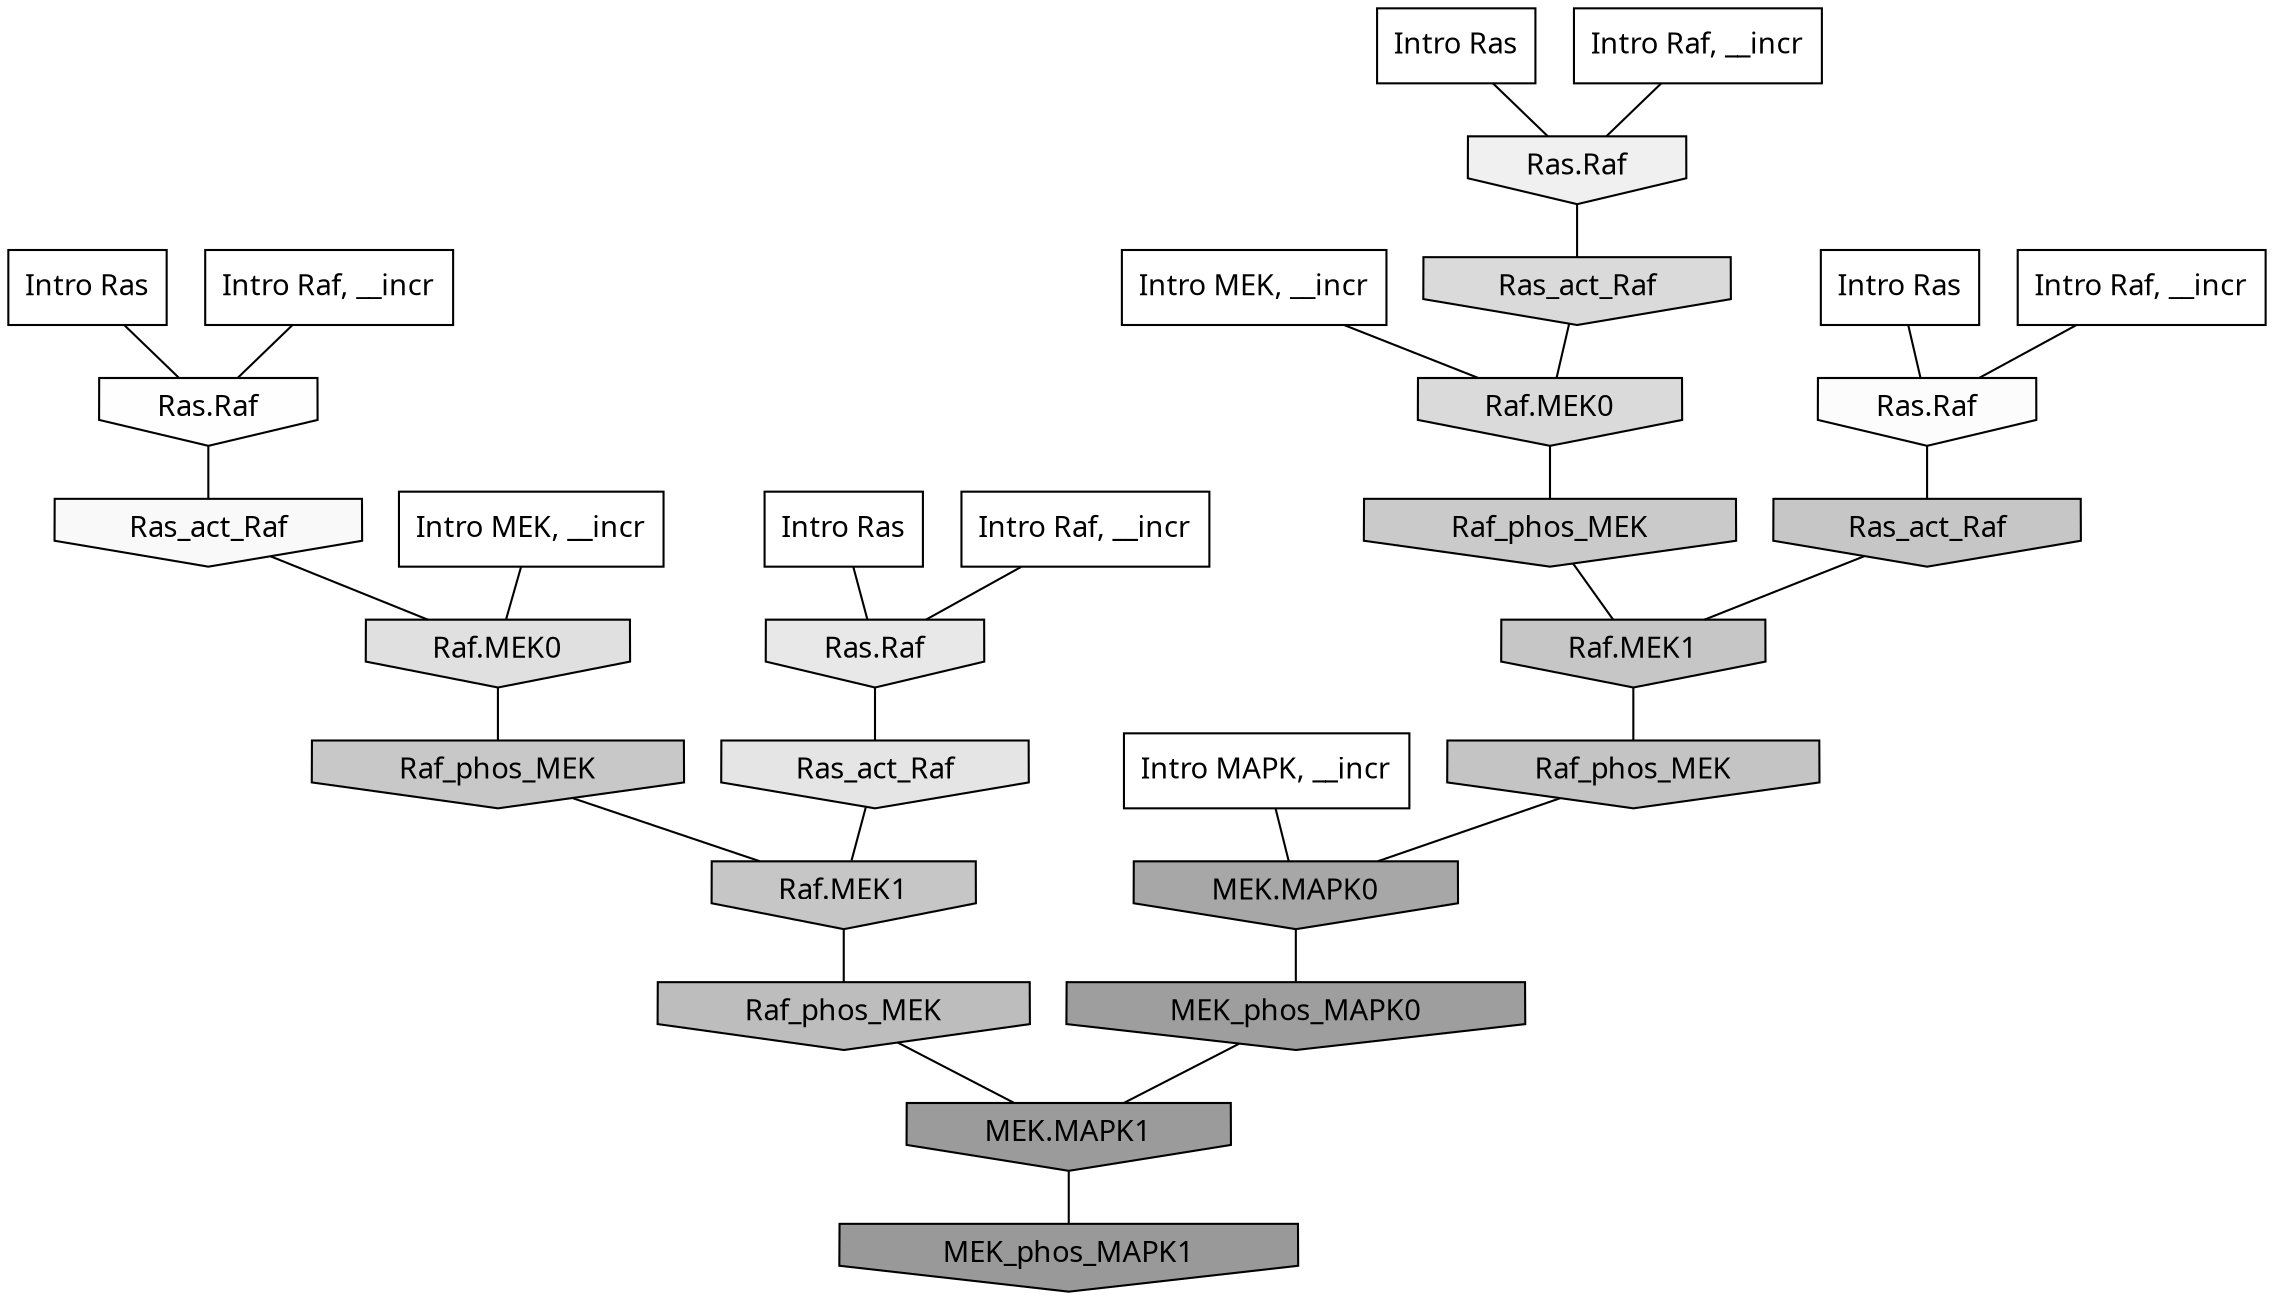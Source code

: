 digraph G{
  rankdir="TB";
  ranksep=0.30;
  node [fontname="CMU Serif"];
  edge [fontname="CMU Serif"];
  
  13 [label="Intro Ras", shape=rectangle, style=filled, fillcolor="0.000 0.000 1.000"]
  
  33 [label="Intro Ras", shape=rectangle, style=filled, fillcolor="0.000 0.000 1.000"]
  
  37 [label="Intro Ras", shape=rectangle, style=filled, fillcolor="0.000 0.000 1.000"]
  
  59 [label="Intro Ras", shape=rectangle, style=filled, fillcolor="0.000 0.000 1.000"]
  
  298 [label="Intro Raf, __incr", shape=rectangle, style=filled, fillcolor="0.000 0.000 1.000"]
  
  379 [label="Intro Raf, __incr", shape=rectangle, style=filled, fillcolor="0.000 0.000 1.000"]
  
  628 [label="Intro Raf, __incr", shape=rectangle, style=filled, fillcolor="0.000 0.000 1.000"]
  
  930 [label="Intro Raf, __incr", shape=rectangle, style=filled, fillcolor="0.000 0.000 1.000"]
  
  1328 [label="Intro MEK, __incr", shape=rectangle, style=filled, fillcolor="0.000 0.000 1.000"]
  
  1920 [label="Intro MEK, __incr", shape=rectangle, style=filled, fillcolor="0.000 0.000 1.000"]
  
  2854 [label="Intro MAPK, __incr", shape=rectangle, style=filled, fillcolor="0.000 0.000 1.000"]
  
  3334 [label="Ras.Raf", shape=invhouse, style=filled, fillcolor="0.000 0.000 0.996"]
  
  3415 [label="Ras.Raf", shape=invhouse, style=filled, fillcolor="0.000 0.000 0.985"]
  
  3468 [label="Ras_act_Raf", shape=invhouse, style=filled, fillcolor="0.000 0.000 0.975"]
  
  3779 [label="Ras.Raf", shape=invhouse, style=filled, fillcolor="0.000 0.000 0.940"]
  
  4248 [label="Ras.Raf", shape=invhouse, style=filled, fillcolor="0.000 0.000 0.908"]
  
  4408 [label="Ras_act_Raf", shape=invhouse, style=filled, fillcolor="0.000 0.000 0.897"]
  
  4711 [label="Raf.MEK0", shape=invhouse, style=filled, fillcolor="0.000 0.000 0.877"]
  
  5097 [label="Ras_act_Raf", shape=invhouse, style=filled, fillcolor="0.000 0.000 0.853"]
  
  5100 [label="Raf.MEK0", shape=invhouse, style=filled, fillcolor="0.000 0.000 0.853"]
  
  6239 [label="Raf_phos_MEK", shape=invhouse, style=filled, fillcolor="0.000 0.000 0.791"]
  
  6453 [label="Raf_phos_MEK", shape=invhouse, style=filled, fillcolor="0.000 0.000 0.782"]
  
  6614 [label="Raf.MEK1", shape=invhouse, style=filled, fillcolor="0.000 0.000 0.776"]
  
  6619 [label="Ras_act_Raf", shape=invhouse, style=filled, fillcolor="0.000 0.000 0.776"]
  
  6622 [label="Raf.MEK1", shape=invhouse, style=filled, fillcolor="0.000 0.000 0.776"]
  
  6806 [label="Raf_phos_MEK", shape=invhouse, style=filled, fillcolor="0.000 0.000 0.768"]
  
  7647 [label="Raf_phos_MEK", shape=invhouse, style=filled, fillcolor="0.000 0.000 0.741"]
  
  11080 [label="MEK.MAPK0", shape=invhouse, style=filled, fillcolor="0.000 0.000 0.654"]
  
  13020 [label="MEK_phos_MAPK0", shape=invhouse, style=filled, fillcolor="0.000 0.000 0.621"]
  
  13970 [label="MEK.MAPK1", shape=invhouse, style=filled, fillcolor="0.000 0.000 0.606"]
  
  14510 [label="MEK_phos_MAPK1", shape=invhouse, style=filled, fillcolor="0.000 0.000 0.600"]
  
  
  13970 -> 14510 [dir=none, color="0.000 0.000 0.000"] 
  13020 -> 13970 [dir=none, color="0.000 0.000 0.000"] 
  11080 -> 13020 [dir=none, color="0.000 0.000 0.000"] 
  7647 -> 13970 [dir=none, color="0.000 0.000 0.000"] 
  6806 -> 11080 [dir=none, color="0.000 0.000 0.000"] 
  6622 -> 6806 [dir=none, color="0.000 0.000 0.000"] 
  6619 -> 6622 [dir=none, color="0.000 0.000 0.000"] 
  6614 -> 7647 [dir=none, color="0.000 0.000 0.000"] 
  6453 -> 6614 [dir=none, color="0.000 0.000 0.000"] 
  6239 -> 6622 [dir=none, color="0.000 0.000 0.000"] 
  5100 -> 6239 [dir=none, color="0.000 0.000 0.000"] 
  5097 -> 5100 [dir=none, color="0.000 0.000 0.000"] 
  4711 -> 6453 [dir=none, color="0.000 0.000 0.000"] 
  4408 -> 6614 [dir=none, color="0.000 0.000 0.000"] 
  4248 -> 4408 [dir=none, color="0.000 0.000 0.000"] 
  3779 -> 5097 [dir=none, color="0.000 0.000 0.000"] 
  3468 -> 4711 [dir=none, color="0.000 0.000 0.000"] 
  3415 -> 6619 [dir=none, color="0.000 0.000 0.000"] 
  3334 -> 3468 [dir=none, color="0.000 0.000 0.000"] 
  2854 -> 11080 [dir=none, color="0.000 0.000 0.000"] 
  1920 -> 4711 [dir=none, color="0.000 0.000 0.000"] 
  1328 -> 5100 [dir=none, color="0.000 0.000 0.000"] 
  930 -> 3779 [dir=none, color="0.000 0.000 0.000"] 
  628 -> 3415 [dir=none, color="0.000 0.000 0.000"] 
  379 -> 4248 [dir=none, color="0.000 0.000 0.000"] 
  298 -> 3334 [dir=none, color="0.000 0.000 0.000"] 
  59 -> 3415 [dir=none, color="0.000 0.000 0.000"] 
  37 -> 4248 [dir=none, color="0.000 0.000 0.000"] 
  33 -> 3779 [dir=none, color="0.000 0.000 0.000"] 
  13 -> 3334 [dir=none, color="0.000 0.000 0.000"] 
  
  }
